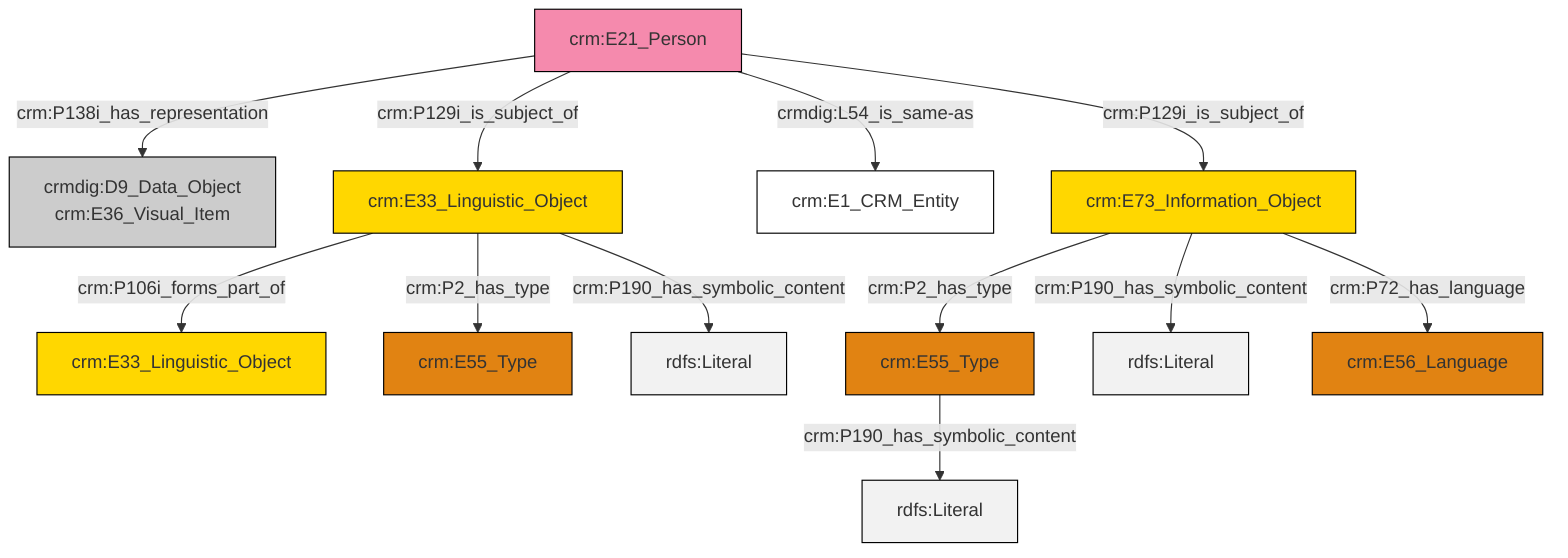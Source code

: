graph TD
classDef Literal fill:#f2f2f2,stroke:#000000;
classDef CRM_Entity fill:#FFFFFF,stroke:#000000;
classDef Temporal_Entity fill:#00C9E6, stroke:#000000;
classDef Type fill:#E18312, stroke:#000000;
classDef Time-Span fill:#2C9C91, stroke:#000000;
classDef Appellation fill:#FFEB7F, stroke:#000000;
classDef Place fill:#008836, stroke:#000000;
classDef Persistent_Item fill:#B266B2, stroke:#000000;
classDef Conceptual_Object fill:#FFD700, stroke:#000000;
classDef Physical_Thing fill:#D2B48C, stroke:#000000;
classDef Actor fill:#f58aad, stroke:#000000;
classDef PC_Classes fill:#4ce600, stroke:#000000;
classDef Multi fill:#cccccc,stroke:#000000;

2["crm:E33_Linguistic_Object"]:::Conceptual_Object -->|crm:P106i_forms_part_of| 3["crm:E33_Linguistic_Object"]:::Conceptual_Object
4["crm:E73_Information_Object"]:::Conceptual_Object -->|crm:P2_has_type| 0["crm:E55_Type"]:::Type
5["crm:E21_Person"]:::Actor -->|crm:P138i_has_representation| 6["crmdig:D9_Data_Object<br>crm:E36_Visual_Item"]:::Multi
2["crm:E33_Linguistic_Object"]:::Conceptual_Object -->|crm:P2_has_type| 8["crm:E55_Type"]:::Type
0["crm:E55_Type"]:::Type -->|crm:P190_has_symbolic_content| 9[rdfs:Literal]:::Literal
4["crm:E73_Information_Object"]:::Conceptual_Object -->|crm:P190_has_symbolic_content| 13[rdfs:Literal]:::Literal
5["crm:E21_Person"]:::Actor -->|crm:P129i_is_subject_of| 2["crm:E33_Linguistic_Object"]:::Conceptual_Object
5["crm:E21_Person"]:::Actor -->|crmdig:L54_is_same-as| 15["crm:E1_CRM_Entity"]:::CRM_Entity
2["crm:E33_Linguistic_Object"]:::Conceptual_Object -->|crm:P190_has_symbolic_content| 17[rdfs:Literal]:::Literal
4["crm:E73_Information_Object"]:::Conceptual_Object -->|crm:P72_has_language| 19["crm:E56_Language"]:::Type
5["crm:E21_Person"]:::Actor -->|crm:P129i_is_subject_of| 4["crm:E73_Information_Object"]:::Conceptual_Object